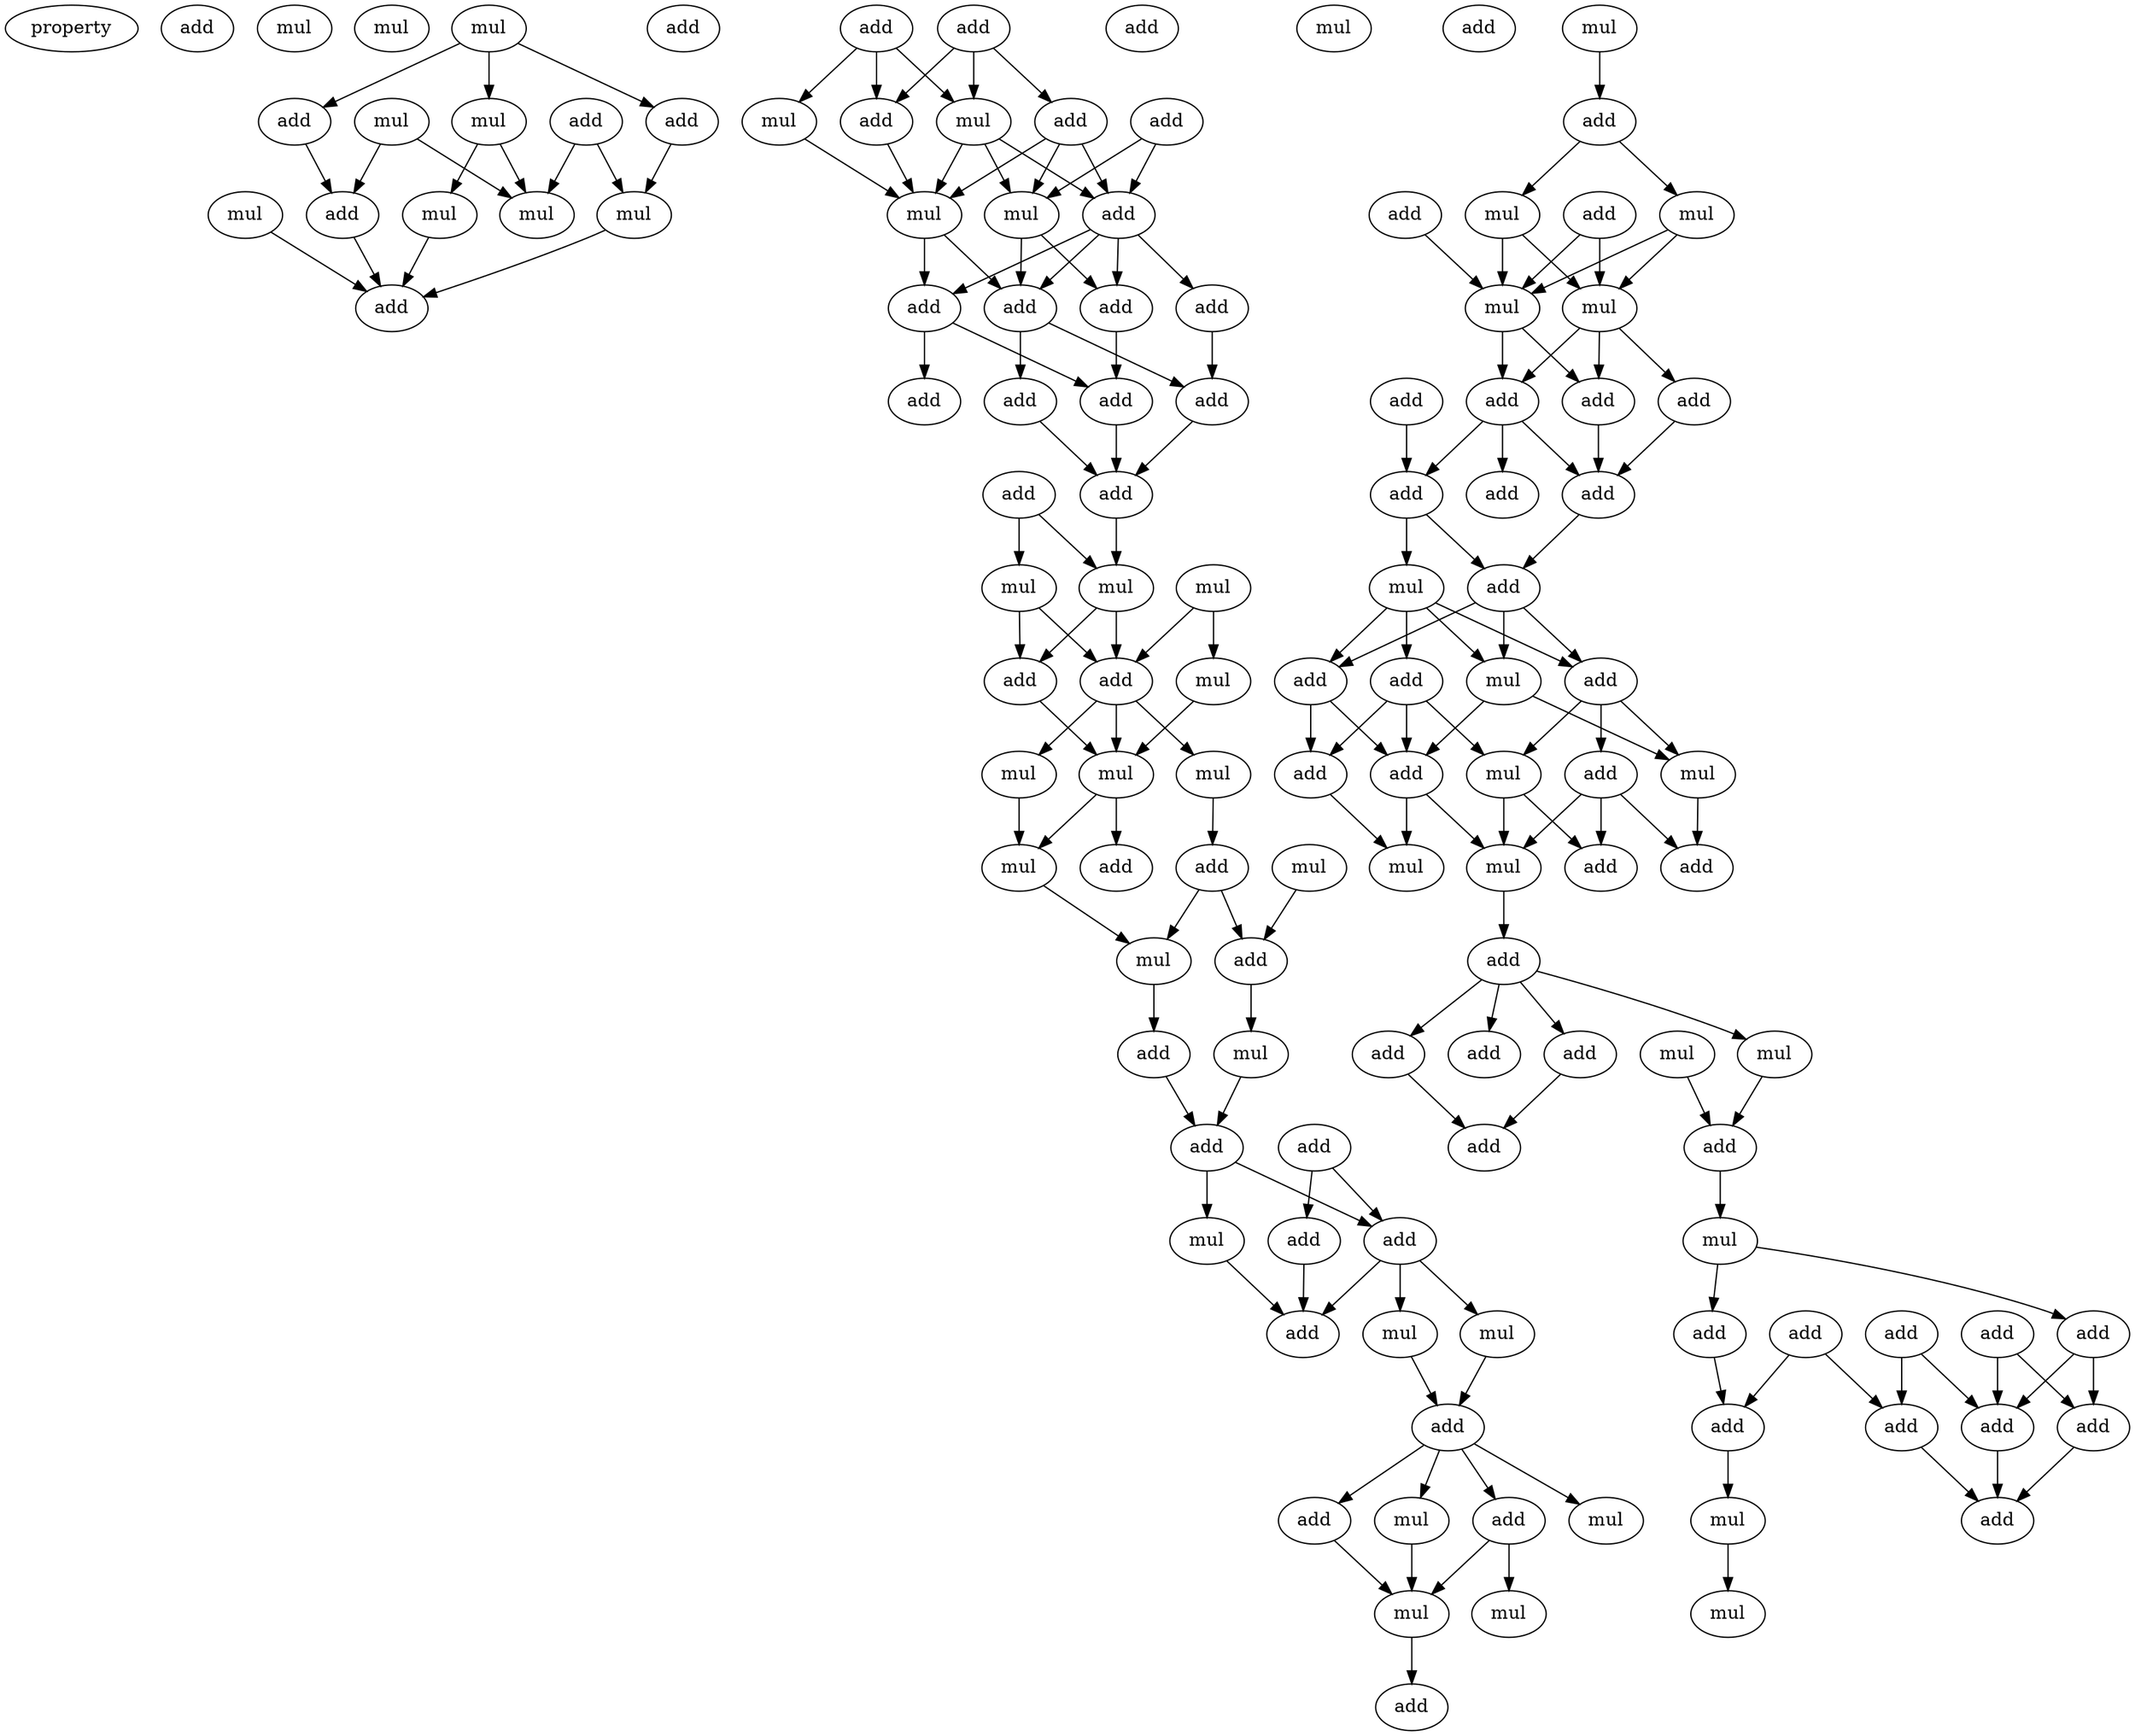 digraph {
    node [fontcolor=black]
    property [mul=2,lf=1.3]
    0 [ label = add ];
    1 [ label = mul ];
    2 [ label = mul ];
    3 [ label = mul ];
    4 [ label = add ];
    5 [ label = add ];
    6 [ label = add ];
    7 [ label = mul ];
    8 [ label = mul ];
    9 [ label = mul ];
    10 [ label = mul ];
    11 [ label = mul ];
    12 [ label = add ];
    13 [ label = mul ];
    14 [ label = add ];
    15 [ label = add ];
    16 [ label = add ];
    17 [ label = add ];
    18 [ label = mul ];
    19 [ label = add ];
    20 [ label = add ];
    21 [ label = add ];
    22 [ label = mul ];
    23 [ label = mul ];
    24 [ label = add ];
    25 [ label = mul ];
    26 [ label = add ];
    27 [ label = add ];
    28 [ label = add ];
    29 [ label = add ];
    30 [ label = add ];
    31 [ label = add ];
    32 [ label = add ];
    33 [ label = add ];
    34 [ label = add ];
    35 [ label = add ];
    36 [ label = add ];
    37 [ label = mul ];
    38 [ label = mul ];
    39 [ label = mul ];
    40 [ label = add ];
    41 [ label = mul ];
    42 [ label = add ];
    43 [ label = mul ];
    44 [ label = mul ];
    45 [ label = mul ];
    46 [ label = mul ];
    47 [ label = mul ];
    48 [ label = add ];
    49 [ label = add ];
    50 [ label = add ];
    51 [ label = mul ];
    52 [ label = add ];
    53 [ label = mul ];
    54 [ label = add ];
    55 [ label = add ];
    56 [ label = add ];
    57 [ label = add ];
    58 [ label = mul ];
    59 [ label = mul ];
    60 [ label = mul ];
    61 [ label = add ];
    62 [ label = mul ];
    63 [ label = add ];
    64 [ label = add ];
    65 [ label = add ];
    66 [ label = mul ];
    67 [ label = mul ];
    68 [ label = add ];
    69 [ label = mul ];
    70 [ label = mul ];
    71 [ label = add ];
    72 [ label = mul ];
    73 [ label = add ];
    74 [ label = mul ];
    75 [ label = mul ];
    76 [ label = add ];
    77 [ label = add ];
    78 [ label = mul ];
    79 [ label = mul ];
    80 [ label = add ];
    81 [ label = add ];
    82 [ label = add ];
    83 [ label = add ];
    84 [ label = add ];
    85 [ label = add ];
    86 [ label = add ];
    87 [ label = mul ];
    88 [ label = add ];
    89 [ label = add ];
    90 [ label = add ];
    91 [ label = mul ];
    92 [ label = add ];
    93 [ label = add ];
    94 [ label = add ];
    95 [ label = mul ];
    96 [ label = mul ];
    97 [ label = add ];
    98 [ label = add ];
    99 [ label = mul ];
    100 [ label = add ];
    101 [ label = mul ];
    102 [ label = add ];
    103 [ label = mul ];
    104 [ label = add ];
    105 [ label = add ];
    106 [ label = mul ];
    107 [ label = add ];
    108 [ label = add ];
    109 [ label = add ];
    110 [ label = mul ];
    111 [ label = add ];
    112 [ label = add ];
    113 [ label = add ];
    114 [ label = add ];
    115 [ label = add ];
    116 [ label = add ];
    117 [ label = add ];
    118 [ label = add ];
    119 [ label = add ];
    120 [ label = add ];
    121 [ label = mul ];
    122 [ label = mul ];
    3 -> 5 [ name = 0 ];
    3 -> 6 [ name = 1 ];
    3 -> 7 [ name = 2 ];
    4 -> 9 [ name = 3 ];
    4 -> 10 [ name = 4 ];
    5 -> 9 [ name = 5 ];
    6 -> 12 [ name = 6 ];
    7 -> 10 [ name = 7 ];
    7 -> 11 [ name = 8 ];
    8 -> 10 [ name = 9 ];
    8 -> 12 [ name = 10 ];
    9 -> 14 [ name = 11 ];
    11 -> 14 [ name = 12 ];
    12 -> 14 [ name = 13 ];
    13 -> 14 [ name = 14 ];
    16 -> 18 [ name = 15 ];
    16 -> 19 [ name = 16 ];
    16 -> 20 [ name = 17 ];
    17 -> 18 [ name = 18 ];
    17 -> 20 [ name = 19 ];
    17 -> 22 [ name = 20 ];
    18 -> 23 [ name = 21 ];
    18 -> 24 [ name = 22 ];
    18 -> 25 [ name = 23 ];
    19 -> 23 [ name = 24 ];
    19 -> 24 [ name = 25 ];
    19 -> 25 [ name = 26 ];
    20 -> 23 [ name = 27 ];
    21 -> 24 [ name = 28 ];
    21 -> 25 [ name = 29 ];
    22 -> 23 [ name = 30 ];
    23 -> 28 [ name = 31 ];
    23 -> 29 [ name = 32 ];
    24 -> 26 [ name = 33 ];
    24 -> 28 [ name = 34 ];
    24 -> 29 [ name = 35 ];
    24 -> 30 [ name = 36 ];
    25 -> 26 [ name = 37 ];
    25 -> 29 [ name = 38 ];
    26 -> 33 [ name = 39 ];
    28 -> 31 [ name = 40 ];
    28 -> 33 [ name = 41 ];
    29 -> 32 [ name = 42 ];
    29 -> 34 [ name = 43 ];
    30 -> 32 [ name = 44 ];
    32 -> 35 [ name = 45 ];
    33 -> 35 [ name = 46 ];
    34 -> 35 [ name = 47 ];
    35 -> 37 [ name = 48 ];
    36 -> 37 [ name = 49 ];
    36 -> 38 [ name = 50 ];
    37 -> 40 [ name = 51 ];
    37 -> 42 [ name = 52 ];
    38 -> 40 [ name = 53 ];
    38 -> 42 [ name = 54 ];
    39 -> 40 [ name = 55 ];
    39 -> 41 [ name = 56 ];
    40 -> 43 [ name = 57 ];
    40 -> 44 [ name = 58 ];
    40 -> 45 [ name = 59 ];
    41 -> 45 [ name = 60 ];
    42 -> 45 [ name = 61 ];
    43 -> 46 [ name = 62 ];
    44 -> 49 [ name = 63 ];
    45 -> 46 [ name = 64 ];
    45 -> 48 [ name = 65 ];
    46 -> 51 [ name = 66 ];
    47 -> 50 [ name = 67 ];
    49 -> 50 [ name = 68 ];
    49 -> 51 [ name = 69 ];
    50 -> 53 [ name = 70 ];
    51 -> 52 [ name = 71 ];
    52 -> 55 [ name = 72 ];
    53 -> 55 [ name = 73 ];
    54 -> 56 [ name = 74 ];
    54 -> 57 [ name = 75 ];
    55 -> 56 [ name = 76 ];
    55 -> 58 [ name = 77 ];
    56 -> 60 [ name = 78 ];
    56 -> 61 [ name = 79 ];
    56 -> 62 [ name = 80 ];
    57 -> 61 [ name = 81 ];
    58 -> 61 [ name = 82 ];
    60 -> 63 [ name = 83 ];
    62 -> 63 [ name = 84 ];
    63 -> 64 [ name = 85 ];
    63 -> 65 [ name = 86 ];
    63 -> 66 [ name = 87 ];
    63 -> 67 [ name = 88 ];
    64 -> 69 [ name = 89 ];
    64 -> 70 [ name = 90 ];
    65 -> 69 [ name = 91 ];
    66 -> 69 [ name = 92 ];
    69 -> 71 [ name = 93 ];
    72 -> 73 [ name = 94 ];
    73 -> 74 [ name = 95 ];
    73 -> 75 [ name = 96 ];
    74 -> 78 [ name = 97 ];
    74 -> 79 [ name = 98 ];
    75 -> 78 [ name = 99 ];
    75 -> 79 [ name = 100 ];
    76 -> 78 [ name = 101 ];
    77 -> 78 [ name = 102 ];
    77 -> 79 [ name = 103 ];
    78 -> 80 [ name = 104 ];
    78 -> 82 [ name = 105 ];
    79 -> 80 [ name = 106 ];
    79 -> 81 [ name = 107 ];
    79 -> 82 [ name = 108 ];
    80 -> 84 [ name = 109 ];
    80 -> 85 [ name = 110 ];
    80 -> 86 [ name = 111 ];
    81 -> 85 [ name = 112 ];
    82 -> 85 [ name = 113 ];
    83 -> 84 [ name = 114 ];
    84 -> 87 [ name = 115 ];
    84 -> 88 [ name = 116 ];
    85 -> 88 [ name = 117 ];
    87 -> 89 [ name = 118 ];
    87 -> 90 [ name = 119 ];
    87 -> 91 [ name = 120 ];
    87 -> 92 [ name = 121 ];
    88 -> 89 [ name = 122 ];
    88 -> 90 [ name = 123 ];
    88 -> 91 [ name = 124 ];
    89 -> 93 [ name = 125 ];
    89 -> 94 [ name = 126 ];
    90 -> 95 [ name = 127 ];
    90 -> 96 [ name = 128 ];
    90 -> 97 [ name = 129 ];
    91 -> 94 [ name = 130 ];
    91 -> 96 [ name = 131 ];
    92 -> 93 [ name = 132 ];
    92 -> 94 [ name = 133 ];
    92 -> 95 [ name = 134 ];
    93 -> 99 [ name = 135 ];
    94 -> 99 [ name = 136 ];
    94 -> 101 [ name = 137 ];
    95 -> 98 [ name = 138 ];
    95 -> 101 [ name = 139 ];
    96 -> 100 [ name = 140 ];
    97 -> 98 [ name = 141 ];
    97 -> 100 [ name = 142 ];
    97 -> 101 [ name = 143 ];
    101 -> 102 [ name = 144 ];
    102 -> 103 [ name = 145 ];
    102 -> 104 [ name = 146 ];
    102 -> 105 [ name = 147 ];
    102 -> 107 [ name = 148 ];
    103 -> 109 [ name = 149 ];
    104 -> 108 [ name = 150 ];
    105 -> 108 [ name = 151 ];
    106 -> 109 [ name = 152 ];
    109 -> 110 [ name = 153 ];
    110 -> 111 [ name = 154 ];
    110 -> 112 [ name = 155 ];
    111 -> 118 [ name = 156 ];
    112 -> 116 [ name = 157 ];
    112 -> 119 [ name = 158 ];
    113 -> 117 [ name = 159 ];
    113 -> 119 [ name = 160 ];
    114 -> 116 [ name = 161 ];
    114 -> 119 [ name = 162 ];
    115 -> 117 [ name = 163 ];
    115 -> 118 [ name = 164 ];
    116 -> 120 [ name = 165 ];
    117 -> 120 [ name = 166 ];
    118 -> 121 [ name = 167 ];
    119 -> 120 [ name = 168 ];
    121 -> 122 [ name = 169 ];
}

